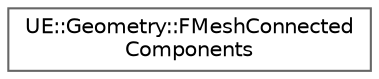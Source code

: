 digraph "Graphical Class Hierarchy"
{
 // INTERACTIVE_SVG=YES
 // LATEX_PDF_SIZE
  bgcolor="transparent";
  edge [fontname=Helvetica,fontsize=10,labelfontname=Helvetica,labelfontsize=10];
  node [fontname=Helvetica,fontsize=10,shape=box,height=0.2,width=0.4];
  rankdir="LR";
  Node0 [id="Node000000",label="UE::Geometry::FMeshConnected\lComponents",height=0.2,width=0.4,color="grey40", fillcolor="white", style="filled",URL="$d9/d90/classUE_1_1Geometry_1_1FMeshConnectedComponents.html",tooltip="FMeshConnectedComponents calculates Connected Components of a Mesh, or sub-regions of a Mesh."];
}
